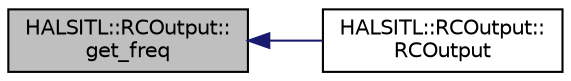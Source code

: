 digraph "HALSITL::RCOutput::get_freq"
{
 // INTERACTIVE_SVG=YES
  edge [fontname="Helvetica",fontsize="10",labelfontname="Helvetica",labelfontsize="10"];
  node [fontname="Helvetica",fontsize="10",shape=record];
  rankdir="LR";
  Node1 [label="HALSITL::RCOutput::\lget_freq",height=0.2,width=0.4,color="black", fillcolor="grey75", style="filled", fontcolor="black"];
  Node1 -> Node2 [dir="back",color="midnightblue",fontsize="10",style="solid",fontname="Helvetica"];
  Node2 [label="HALSITL::RCOutput::\lRCOutput",height=0.2,width=0.4,color="black", fillcolor="white", style="filled",URL="$classHALSITL_1_1RCOutput.html#aa91d2a44ee8c039c9dbc0846a8fa1dd7"];
}
